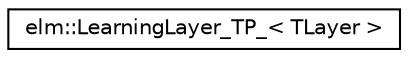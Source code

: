 digraph G
{
  edge [fontname="Helvetica",fontsize="10",labelfontname="Helvetica",labelfontsize="10"];
  node [fontname="Helvetica",fontsize="10",shape=record];
  rankdir="LR";
  Node1 [label="elm::LearningLayer_TP_\< TLayer \>",height=0.2,width=0.4,color="black", fillcolor="white", style="filled",URL="$classelm_1_1LearningLayer__TP__.html",tooltip="A type-parameterized test case for repeating tests with different layer types."];
}
